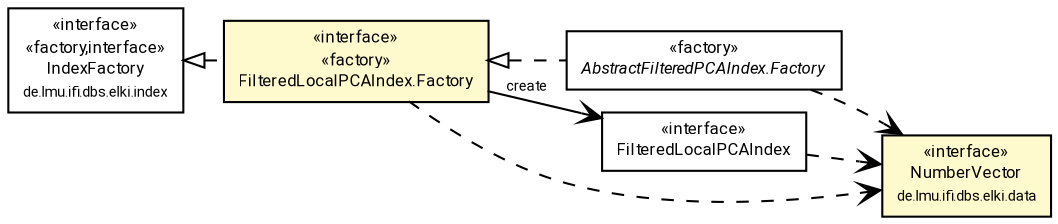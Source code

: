 #!/usr/local/bin/dot
#
# Class diagram 
# Generated by UMLGraph version R5_7_2-60-g0e99a6 (http://www.spinellis.gr/umlgraph/)
#

digraph G {
	graph [fontnames="svg"]
	edge [fontname="Roboto",fontsize=7,labelfontname="Roboto",labelfontsize=7,color="black"];
	node [fontname="Roboto",fontcolor="black",fontsize=8,shape=plaintext,margin=0,width=0,height=0];
	nodesep=0.15;
	ranksep=0.25;
	rankdir=LR;
	// de.lmu.ifi.dbs.elki.index.preprocessed.localpca.AbstractFilteredPCAIndex.Factory<NV extends de.lmu.ifi.dbs.elki.data.NumberVector>
	c4399282 [label=<<table title="de.lmu.ifi.dbs.elki.index.preprocessed.localpca.AbstractFilteredPCAIndex.Factory" border="0" cellborder="1" cellspacing="0" cellpadding="2" href="AbstractFilteredPCAIndex.Factory.html" target="_parent">
		<tr><td><table border="0" cellspacing="0" cellpadding="1">
		<tr><td align="center" balign="center"> &#171;factory&#187; </td></tr>
		<tr><td align="center" balign="center"> <font face="Roboto"><i>AbstractFilteredPCAIndex.Factory</i></font> </td></tr>
		</table></td></tr>
		</table>>, URL="AbstractFilteredPCAIndex.Factory.html"];
	// de.lmu.ifi.dbs.elki.index.preprocessed.localpca.FilteredLocalPCAIndex<NV extends de.lmu.ifi.dbs.elki.data.NumberVector>
	c4399284 [label=<<table title="de.lmu.ifi.dbs.elki.index.preprocessed.localpca.FilteredLocalPCAIndex" border="0" cellborder="1" cellspacing="0" cellpadding="2" href="FilteredLocalPCAIndex.html" target="_parent">
		<tr><td><table border="0" cellspacing="0" cellpadding="1">
		<tr><td align="center" balign="center"> &#171;interface&#187; </td></tr>
		<tr><td align="center" balign="center"> <font face="Roboto">FilteredLocalPCAIndex</font> </td></tr>
		</table></td></tr>
		</table>>, URL="FilteredLocalPCAIndex.html"];
	// de.lmu.ifi.dbs.elki.index.preprocessed.localpca.FilteredLocalPCAIndex.Factory<NV extends de.lmu.ifi.dbs.elki.data.NumberVector>
	c4399285 [label=<<table title="de.lmu.ifi.dbs.elki.index.preprocessed.localpca.FilteredLocalPCAIndex.Factory" border="0" cellborder="1" cellspacing="0" cellpadding="2" bgcolor="lemonChiffon" href="FilteredLocalPCAIndex.Factory.html" target="_parent">
		<tr><td><table border="0" cellspacing="0" cellpadding="1">
		<tr><td align="center" balign="center"> &#171;interface&#187; </td></tr>
		<tr><td align="center" balign="center"> &#171;factory&#187; </td></tr>
		<tr><td align="center" balign="center"> <font face="Roboto">FilteredLocalPCAIndex.Factory</font> </td></tr>
		</table></td></tr>
		</table>>, URL="FilteredLocalPCAIndex.Factory.html"];
	// de.lmu.ifi.dbs.elki.index.IndexFactory<V>
	c4399876 [label=<<table title="de.lmu.ifi.dbs.elki.index.IndexFactory" border="0" cellborder="1" cellspacing="0" cellpadding="2" href="../../IndexFactory.html" target="_parent">
		<tr><td><table border="0" cellspacing="0" cellpadding="1">
		<tr><td align="center" balign="center"> &#171;interface&#187; </td></tr>
		<tr><td align="center" balign="center"> &#171;factory,interface&#187; </td></tr>
		<tr><td align="center" balign="center"> <font face="Roboto">IndexFactory</font> </td></tr>
		<tr><td align="center" balign="center"> <font face="Roboto" point-size="7.0">de.lmu.ifi.dbs.elki.index</font> </td></tr>
		</table></td></tr>
		</table>>, URL="../../IndexFactory.html"];
	// de.lmu.ifi.dbs.elki.data.NumberVector
	c4399941 [label=<<table title="de.lmu.ifi.dbs.elki.data.NumberVector" border="0" cellborder="1" cellspacing="0" cellpadding="2" bgcolor="LemonChiffon" href="../../../data/NumberVector.html" target="_parent">
		<tr><td><table border="0" cellspacing="0" cellpadding="1">
		<tr><td align="center" balign="center"> &#171;interface&#187; </td></tr>
		<tr><td align="center" balign="center"> <font face="Roboto">NumberVector</font> </td></tr>
		<tr><td align="center" balign="center"> <font face="Roboto" point-size="7.0">de.lmu.ifi.dbs.elki.data</font> </td></tr>
		</table></td></tr>
		</table>>, URL="../../../data/NumberVector.html"];
	// de.lmu.ifi.dbs.elki.index.preprocessed.localpca.AbstractFilteredPCAIndex.Factory<NV extends de.lmu.ifi.dbs.elki.data.NumberVector> implements de.lmu.ifi.dbs.elki.index.preprocessed.localpca.FilteredLocalPCAIndex.Factory<NV extends de.lmu.ifi.dbs.elki.data.NumberVector>
	c4399285 -> c4399282 [arrowtail=empty,style=dashed,dir=back,weight=9];
	// de.lmu.ifi.dbs.elki.index.preprocessed.localpca.FilteredLocalPCAIndex.Factory<NV extends de.lmu.ifi.dbs.elki.data.NumberVector> implements de.lmu.ifi.dbs.elki.index.IndexFactory<V>
	c4399876 -> c4399285 [arrowtail=empty,style=dashed,dir=back,weight=9];
	// de.lmu.ifi.dbs.elki.index.preprocessed.localpca.FilteredLocalPCAIndex.Factory<NV extends de.lmu.ifi.dbs.elki.data.NumberVector> navassoc de.lmu.ifi.dbs.elki.index.preprocessed.localpca.FilteredLocalPCAIndex<NV extends de.lmu.ifi.dbs.elki.data.NumberVector>
	c4399285 -> c4399284 [arrowhead=open,weight=1,label="create"];
	// de.lmu.ifi.dbs.elki.index.preprocessed.localpca.AbstractFilteredPCAIndex.Factory<NV extends de.lmu.ifi.dbs.elki.data.NumberVector> depend de.lmu.ifi.dbs.elki.data.NumberVector
	c4399282 -> c4399941 [arrowhead=open,style=dashed,weight=0];
	// de.lmu.ifi.dbs.elki.index.preprocessed.localpca.FilteredLocalPCAIndex<NV extends de.lmu.ifi.dbs.elki.data.NumberVector> depend de.lmu.ifi.dbs.elki.data.NumberVector
	c4399284 -> c4399941 [arrowhead=open,style=dashed,weight=0];
	// de.lmu.ifi.dbs.elki.index.preprocessed.localpca.FilteredLocalPCAIndex.Factory<NV extends de.lmu.ifi.dbs.elki.data.NumberVector> depend de.lmu.ifi.dbs.elki.data.NumberVector
	c4399285 -> c4399941 [arrowhead=open,style=dashed,weight=0];
}

